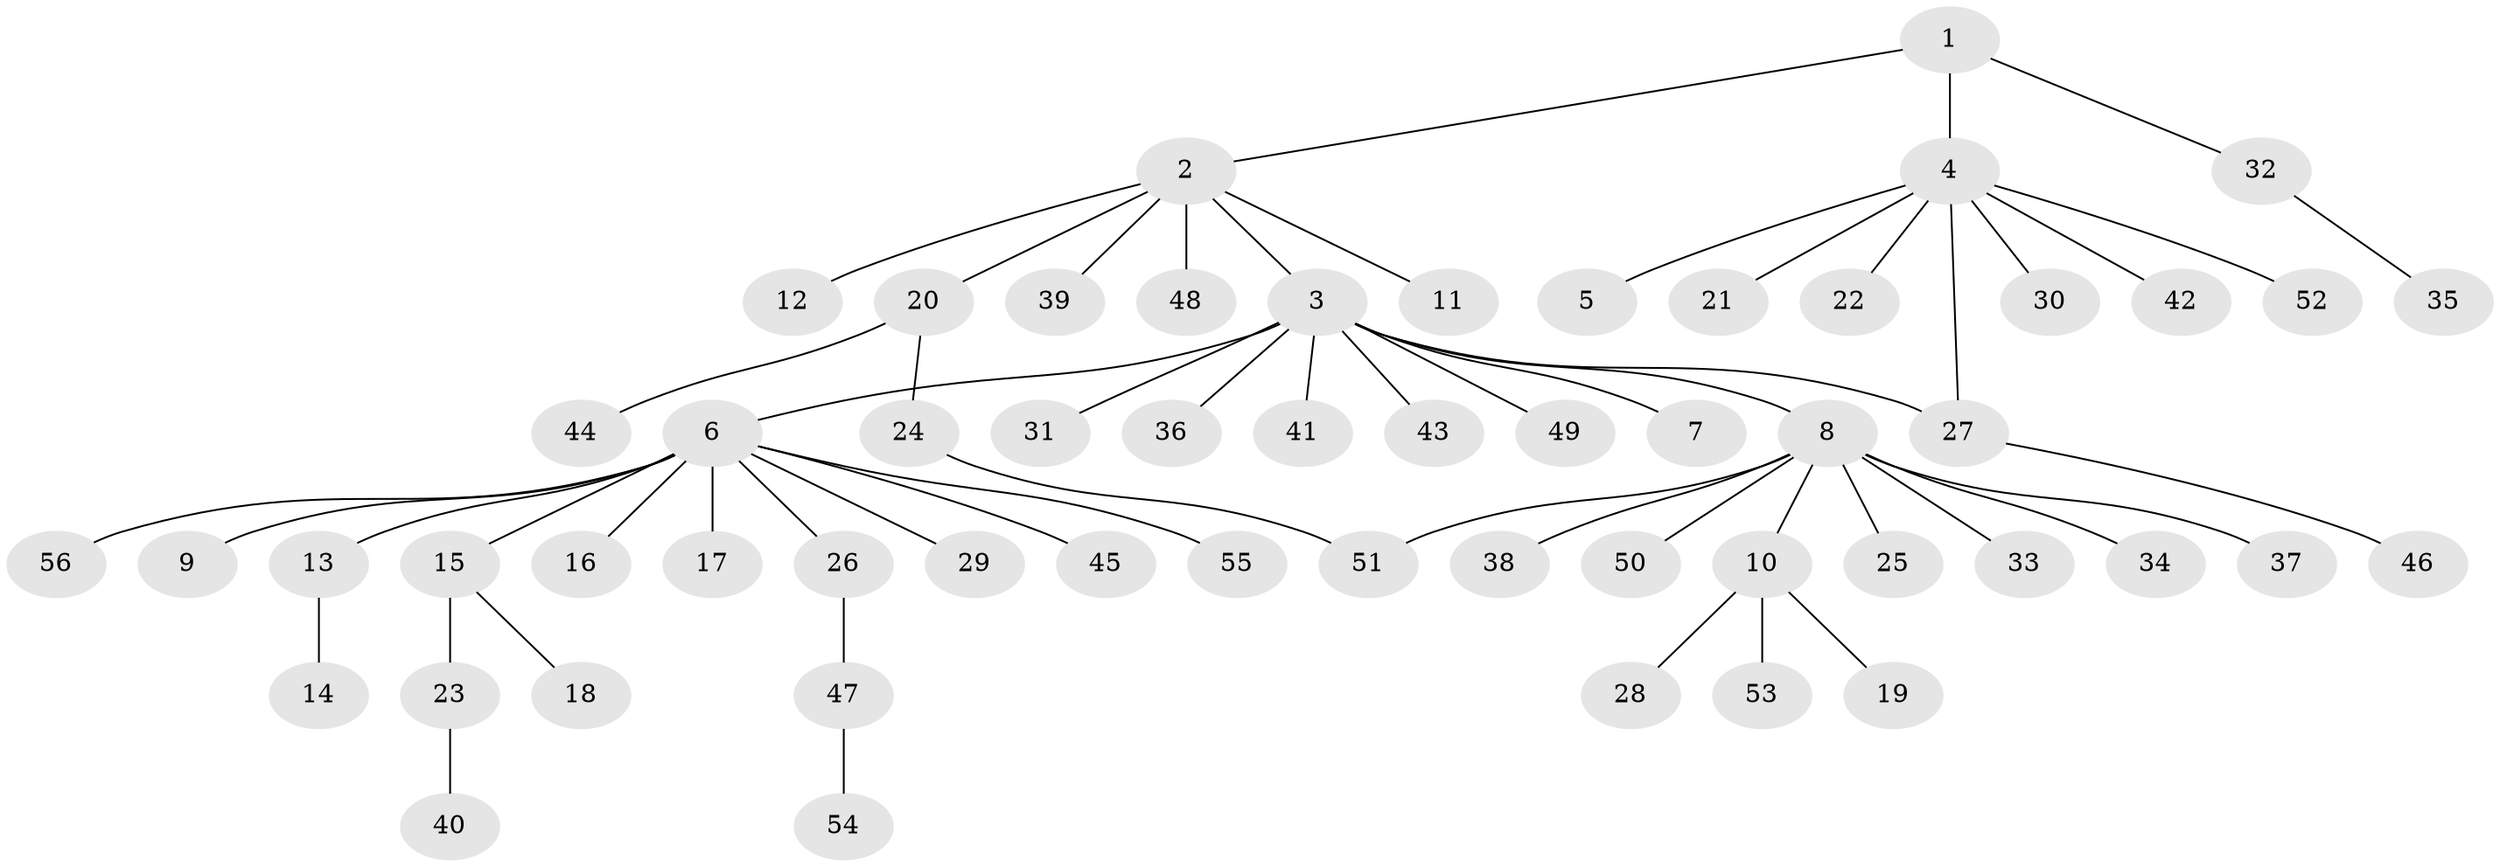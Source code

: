 // Generated by graph-tools (version 1.1) at 2025/11/02/27/25 16:11:16]
// undirected, 56 vertices, 57 edges
graph export_dot {
graph [start="1"]
  node [color=gray90,style=filled];
  1;
  2;
  3;
  4;
  5;
  6;
  7;
  8;
  9;
  10;
  11;
  12;
  13;
  14;
  15;
  16;
  17;
  18;
  19;
  20;
  21;
  22;
  23;
  24;
  25;
  26;
  27;
  28;
  29;
  30;
  31;
  32;
  33;
  34;
  35;
  36;
  37;
  38;
  39;
  40;
  41;
  42;
  43;
  44;
  45;
  46;
  47;
  48;
  49;
  50;
  51;
  52;
  53;
  54;
  55;
  56;
  1 -- 2;
  1 -- 4;
  1 -- 32;
  2 -- 3;
  2 -- 11;
  2 -- 12;
  2 -- 20;
  2 -- 39;
  2 -- 48;
  3 -- 6;
  3 -- 7;
  3 -- 8;
  3 -- 27;
  3 -- 31;
  3 -- 36;
  3 -- 41;
  3 -- 43;
  3 -- 49;
  4 -- 5;
  4 -- 21;
  4 -- 22;
  4 -- 27;
  4 -- 30;
  4 -- 42;
  4 -- 52;
  6 -- 9;
  6 -- 13;
  6 -- 15;
  6 -- 16;
  6 -- 17;
  6 -- 26;
  6 -- 29;
  6 -- 45;
  6 -- 55;
  6 -- 56;
  8 -- 10;
  8 -- 25;
  8 -- 33;
  8 -- 34;
  8 -- 37;
  8 -- 38;
  8 -- 50;
  8 -- 51;
  10 -- 19;
  10 -- 28;
  10 -- 53;
  13 -- 14;
  15 -- 18;
  15 -- 23;
  20 -- 24;
  20 -- 44;
  23 -- 40;
  24 -- 51;
  26 -- 47;
  27 -- 46;
  32 -- 35;
  47 -- 54;
}
